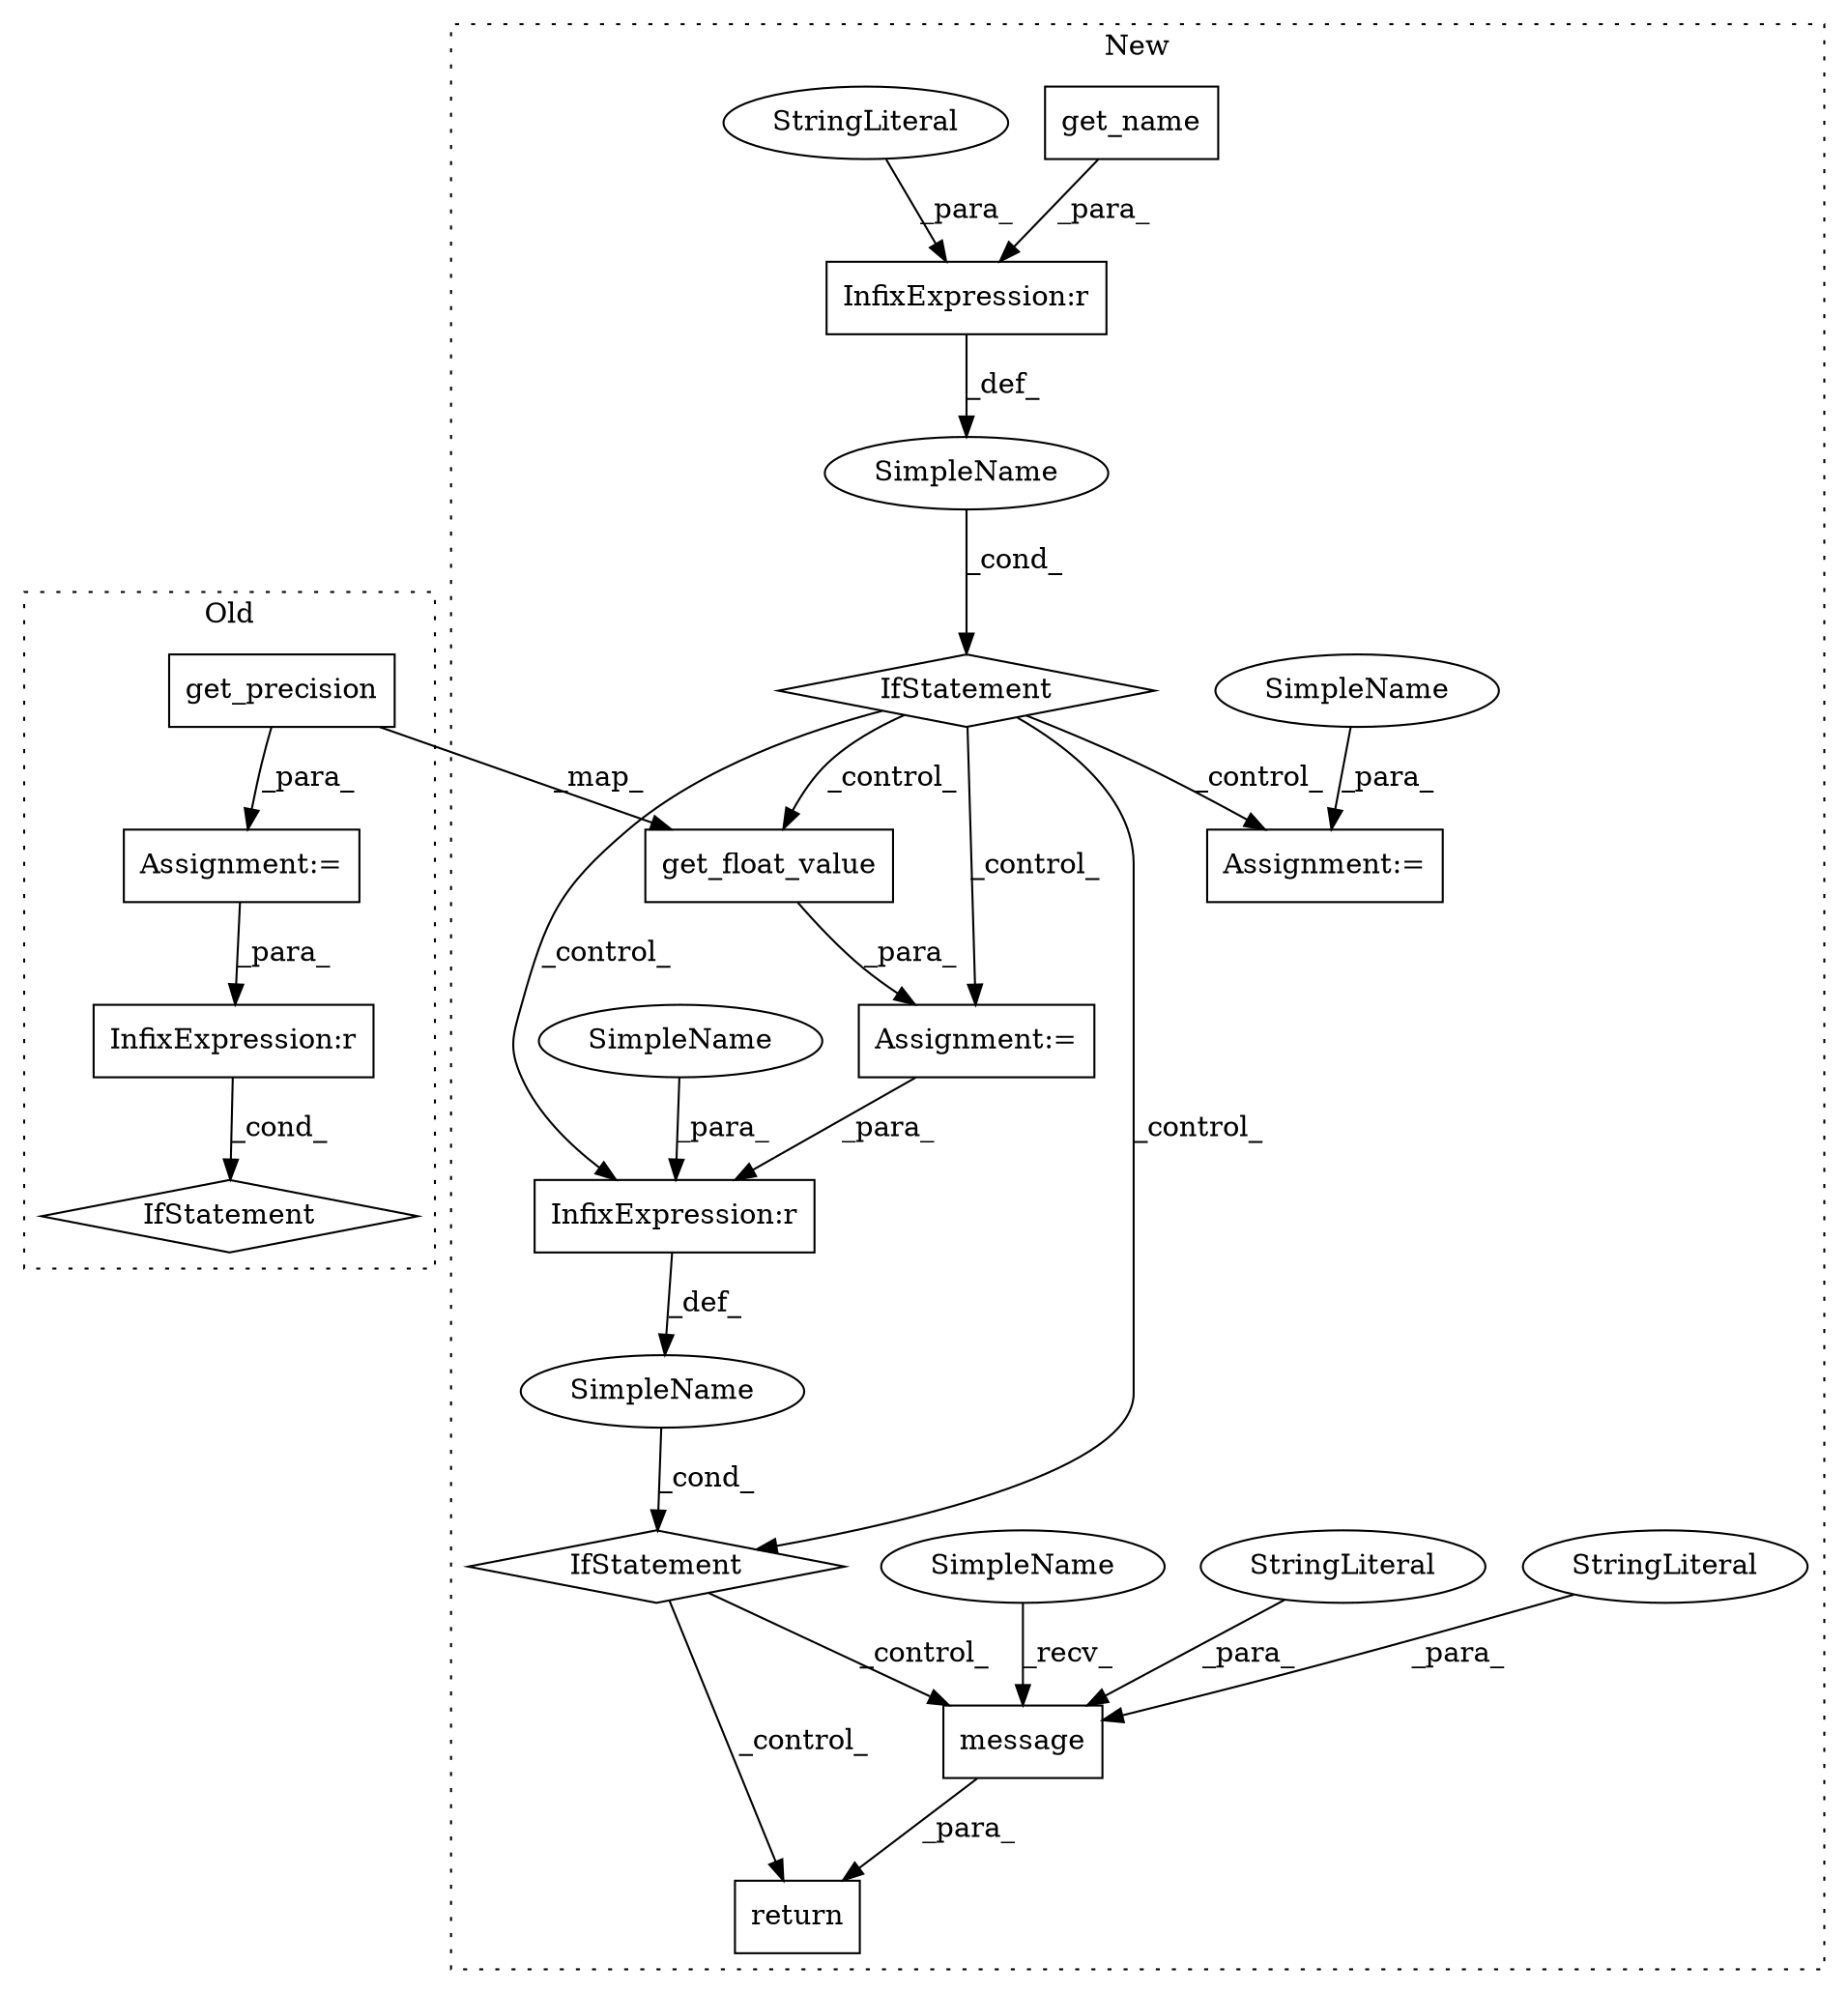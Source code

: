 digraph G {
subgraph cluster0 {
1 [label="IfStatement" a="25" s="1769,1791" l="4,2" shape="diamond"];
3 [label="Assignment:=" a="7" s="1732" l="1" shape="box"];
4 [label="InfixExpression:r" a="27" s="1783" l="4" shape="box"];
14 [label="get_precision" a="32" s="1733,1762" l="14,1" shape="box"];
label = "Old";
style="dotted";
}
subgraph cluster1 {
2 [label="get_name" a="32" s="1353" l="10" shape="box"];
5 [label="IfStatement" a="25" s="1344,1392" l="4,2" shape="diamond"];
6 [label="Assignment:=" a="7" s="1403" l="1" shape="box"];
7 [label="SimpleName" a="42" s="" l="" shape="ellipse"];
8 [label="InfixExpression:r" a="27" s="1363" l="4" shape="box"];
9 [label="IfStatement" a="25" s="1472,1485" l="4,2" shape="diamond"];
10 [label="SimpleName" a="42" s="" l="" shape="ellipse"];
11 [label="return" a="41" s="1497" l="7" shape="box"];
12 [label="InfixExpression:r" a="27" s="1477" l="4" shape="box"];
13 [label="get_float_value" a="32" s="1437,1463" l="16,1" shape="box"];
15 [label="message" a="32" s="1515,1540" l="8,1" shape="box"];
16 [label="StringLiteral" a="45" s="1523" l="3" shape="ellipse"];
17 [label="StringLiteral" a="45" s="1527" l="8" shape="ellipse"];
18 [label="StringLiteral" a="45" s="1367" l="25" shape="ellipse"];
19 [label="Assignment:=" a="7" s="1431" l="1" shape="box"];
20 [label="SimpleName" a="42" s="1504" l="10" shape="ellipse"];
21 [label="SimpleName" a="42" s="1404" l="4" shape="ellipse"];
22 [label="SimpleName" a="42" s="1481" l="4" shape="ellipse"];
label = "New";
style="dotted";
}
2 -> 8 [label="_para_"];
3 -> 4 [label="_para_"];
4 -> 1 [label="_cond_"];
5 -> 19 [label="_control_"];
5 -> 9 [label="_control_"];
5 -> 13 [label="_control_"];
5 -> 6 [label="_control_"];
5 -> 12 [label="_control_"];
7 -> 5 [label="_cond_"];
8 -> 7 [label="_def_"];
9 -> 11 [label="_control_"];
9 -> 15 [label="_control_"];
10 -> 9 [label="_cond_"];
12 -> 10 [label="_def_"];
13 -> 19 [label="_para_"];
14 -> 13 [label="_map_"];
14 -> 3 [label="_para_"];
15 -> 11 [label="_para_"];
16 -> 15 [label="_para_"];
17 -> 15 [label="_para_"];
18 -> 8 [label="_para_"];
19 -> 12 [label="_para_"];
20 -> 15 [label="_recv_"];
21 -> 6 [label="_para_"];
22 -> 12 [label="_para_"];
}